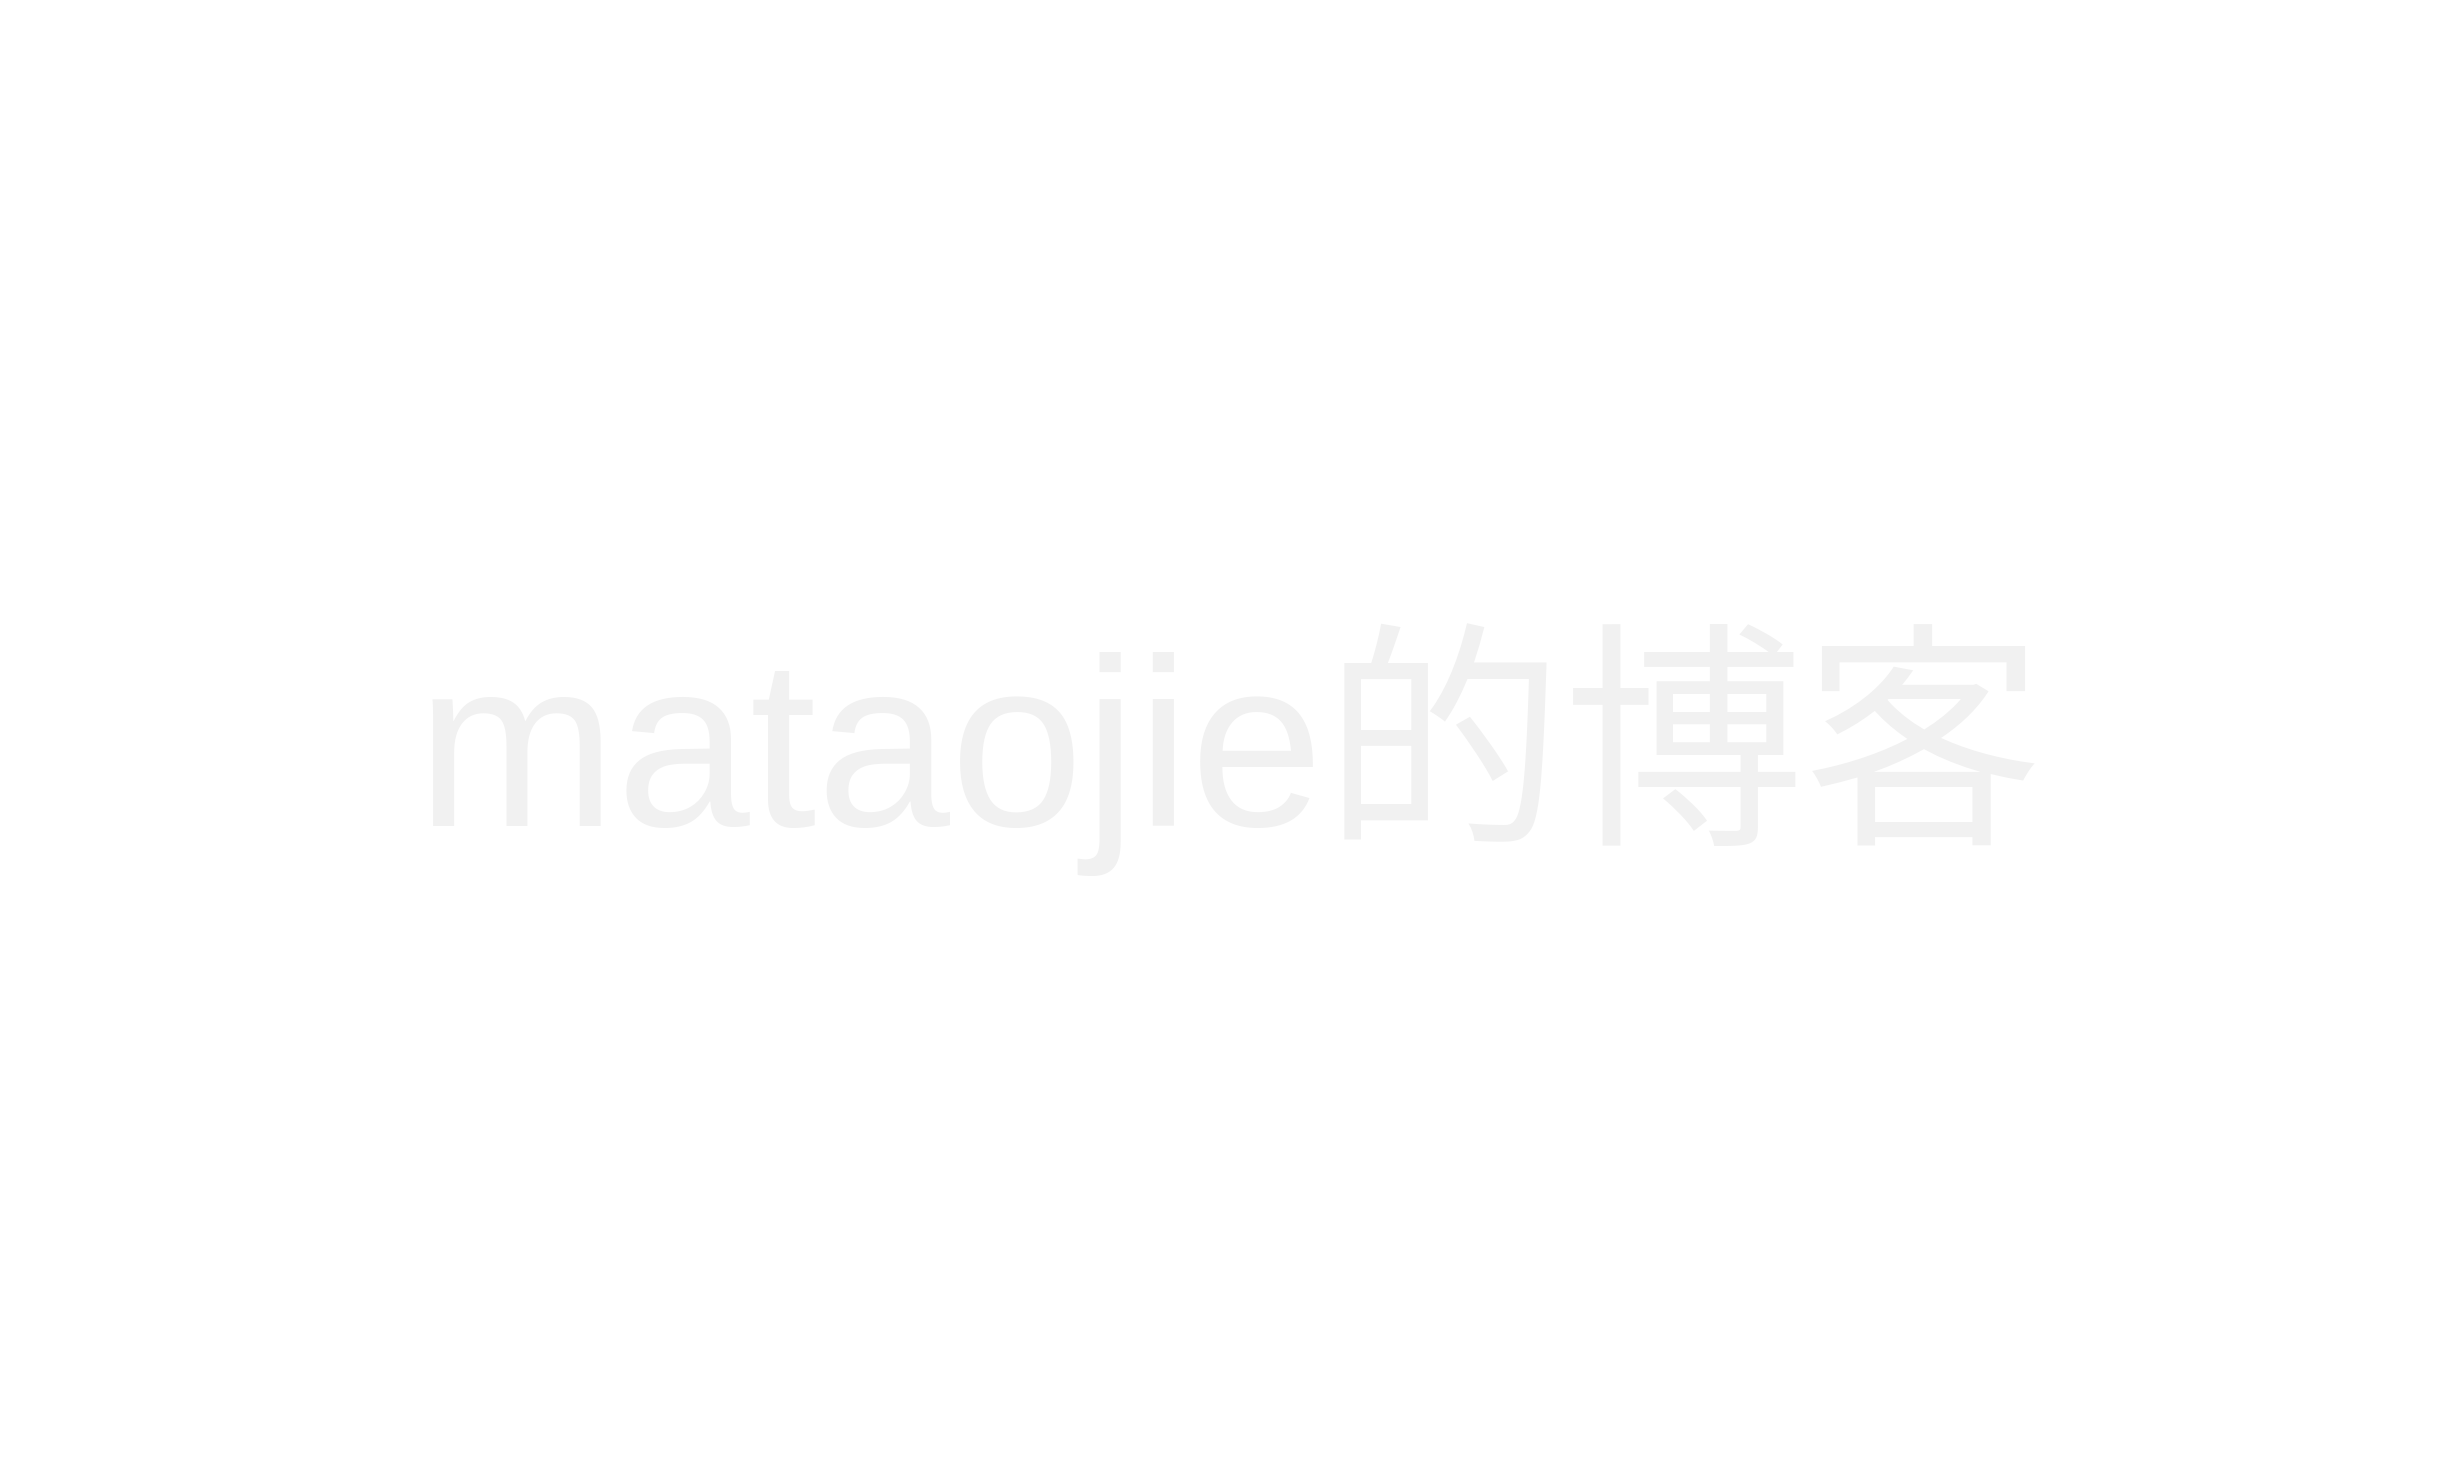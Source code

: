 <mxfile version="15.3.8" type="device"><diagram id="bjWfiTtLHtyCM-rBHYLF" name="第 1 页"><mxGraphModel dx="1867" dy="592" grid="1" gridSize="10" guides="1" tooltips="1" connect="1" arrows="1" fold="1" page="1" pageScale="1" pageWidth="827" pageHeight="1169" math="0" shadow="0"><root><mxCell id="0"/><mxCell id="1" parent="0"/><mxCell id="sWUdrv7Hy6sHHObjxqaX-135" value="&lt;font style=&quot;font-size: 120px&quot;&gt;mataojie的博客&lt;/font&gt;" style="rounded=0;whiteSpace=wrap;html=1;fontSize=17;textOpacity=5;strokeColor=none;" parent="1" vertex="1"><mxGeometry x="-280" y="70" width="1230" height="740" as="geometry"/></mxCell><mxCell id="sWUdrv7Hy6sHHObjxqaX-1" value="&lt;h2 style=&quot;box-sizing: border-box ; font-family: , &amp;#34;consolas&amp;#34; , &amp;#34;liberation mono&amp;#34; , &amp;#34;menlo&amp;#34; , &amp;#34;courier&amp;#34; , monospace ; margin-top: 0px ; margin-bottom: 1em ; overflow: auto ; background: rgba() ; padding: 10px 15px ; color: rgba(, 1) ; line-height: 1.6 ; border-radius: 3px&quot;&gt;&lt;font style=&quot;font-size: 25px&quot;&gt;示例：pwwkew&lt;/font&gt;&lt;/h2&gt;" style="text;html=1;align=center;verticalAlign=middle;resizable=0;points=[];autosize=1;strokeColor=none;fillColor=none;" parent="1" vertex="1"><mxGeometry x="155" y="80" width="220" height="80" as="geometry"/></mxCell><mxCell id="sWUdrv7Hy6sHHObjxqaX-2" value="p" style="rounded=0;whiteSpace=wrap;html=1;fontSize=25;" parent="1" vertex="1"><mxGeometry x="45" y="230" width="80" height="60" as="geometry"/></mxCell><mxCell id="sWUdrv7Hy6sHHObjxqaX-3" value="w" style="rounded=0;whiteSpace=wrap;html=1;fontSize=25;" parent="1" vertex="1"><mxGeometry x="125" y="230" width="80" height="60" as="geometry"/></mxCell><mxCell id="sWUdrv7Hy6sHHObjxqaX-4" value="w" style="rounded=0;whiteSpace=wrap;html=1;fontSize=25;" parent="1" vertex="1"><mxGeometry x="205" y="230" width="80" height="60" as="geometry"/></mxCell><mxCell id="sWUdrv7Hy6sHHObjxqaX-5" value="k" style="rounded=0;whiteSpace=wrap;html=1;fontSize=25;" parent="1" vertex="1"><mxGeometry x="285" y="230" width="80" height="60" as="geometry"/></mxCell><mxCell id="sWUdrv7Hy6sHHObjxqaX-6" value="e" style="rounded=0;whiteSpace=wrap;html=1;fontSize=25;" parent="1" vertex="1"><mxGeometry x="365" y="230" width="85" height="60" as="geometry"/></mxCell><mxCell id="sWUdrv7Hy6sHHObjxqaX-7" value="w" style="rounded=0;whiteSpace=wrap;html=1;fontSize=25;" parent="1" vertex="1"><mxGeometry x="450" y="230" width="90" height="60" as="geometry"/></mxCell><mxCell id="sWUdrv7Hy6sHHObjxqaX-9" value="" style="endArrow=classic;html=1;fontSize=25;entryX=0.182;entryY=1.005;entryDx=0;entryDy=0;exitX=0.578;exitY=0.018;exitDx=0;exitDy=0;exitPerimeter=0;entryPerimeter=0;" parent="1" source="sWUdrv7Hy6sHHObjxqaX-11" target="sWUdrv7Hy6sHHObjxqaX-2" edge="1"><mxGeometry width="50" height="50" relative="1" as="geometry"><mxPoint x="115" y="330" as="sourcePoint"/><mxPoint x="180" y="360" as="targetPoint"/></mxGeometry></mxCell><mxCell id="sWUdrv7Hy6sHHObjxqaX-10" value="" style="endArrow=classic;html=1;fontSize=25;entryX=0.25;entryY=1;entryDx=0;entryDy=0;" parent="1" edge="1"><mxGeometry width="50" height="50" relative="1" as="geometry"><mxPoint x="-0.29" y="330" as="sourcePoint"/><mxPoint x="-0.29" y="290" as="targetPoint"/></mxGeometry></mxCell><mxCell id="sWUdrv7Hy6sHHObjxqaX-11" value="left" style="text;html=1;align=center;verticalAlign=middle;resizable=0;points=[];autosize=1;strokeColor=none;fillColor=none;fontSize=25;" parent="1" vertex="1"><mxGeometry x="30" y="330" width="50" height="40" as="geometry"/></mxCell><mxCell id="sWUdrv7Hy6sHHObjxqaX-14" value="right" style="text;html=1;align=center;verticalAlign=middle;resizable=0;points=[];autosize=1;strokeColor=none;fillColor=none;fontSize=25;" parent="1" vertex="1"><mxGeometry x="-30" y="330" width="60" height="40" as="geometry"/></mxCell><mxCell id="sWUdrv7Hy6sHHObjxqaX-20" value="0" style="text;html=1;strokeColor=none;fillColor=none;align=center;verticalAlign=middle;whiteSpace=wrap;rounded=0;fontSize=25;" parent="1" vertex="1"><mxGeometry x="60" y="200" width="40" height="20" as="geometry"/></mxCell><mxCell id="sWUdrv7Hy6sHHObjxqaX-21" value="1" style="text;html=1;align=center;verticalAlign=middle;resizable=0;points=[];autosize=1;strokeColor=none;fillColor=none;fontSize=25;" parent="1" vertex="1"><mxGeometry x="155" y="190" width="30" height="40" as="geometry"/></mxCell><mxCell id="sWUdrv7Hy6sHHObjxqaX-22" value="2" style="text;html=1;align=center;verticalAlign=middle;resizable=0;points=[];autosize=1;strokeColor=none;fillColor=none;fontSize=25;" parent="1" vertex="1"><mxGeometry x="235" y="190" width="30" height="40" as="geometry"/></mxCell><mxCell id="sWUdrv7Hy6sHHObjxqaX-24" value="3" style="text;html=1;align=center;verticalAlign=middle;resizable=0;points=[];autosize=1;strokeColor=none;fillColor=none;fontSize=25;" parent="1" vertex="1"><mxGeometry x="310" y="190" width="30" height="40" as="geometry"/></mxCell><mxCell id="sWUdrv7Hy6sHHObjxqaX-25" value="4" style="text;html=1;align=center;verticalAlign=middle;resizable=0;points=[];autosize=1;strokeColor=none;fillColor=none;fontSize=25;" parent="1" vertex="1"><mxGeometry x="395" y="190" width="30" height="40" as="geometry"/></mxCell><mxCell id="sWUdrv7Hy6sHHObjxqaX-26" value="5" style="text;html=1;align=center;verticalAlign=middle;resizable=0;points=[];autosize=1;strokeColor=none;fillColor=none;fontSize=25;" parent="1" vertex="1"><mxGeometry x="485" y="190" width="30" height="40" as="geometry"/></mxCell><mxCell id="sWUdrv7Hy6sHHObjxqaX-27" value="len = 6&amp;nbsp; &amp;nbsp; left = 0&amp;nbsp; &amp;nbsp; right = -1&amp;nbsp; &amp;nbsp; max = 0" style="text;html=1;align=center;verticalAlign=middle;resizable=0;points=[];autosize=1;strokeColor=none;fillColor=none;fontSize=25;" parent="1" vertex="1"><mxGeometry x="75" y="140" width="440" height="40" as="geometry"/></mxCell><mxCell id="sWUdrv7Hy6sHHObjxqaX-75" value="&lt;font style=&quot;font-size: 25px&quot;&gt;起始状态&lt;/font&gt;" style="text;html=1;align=center;verticalAlign=middle;resizable=0;points=[];autosize=1;strokeColor=none;fillColor=none;fontSize=17;" parent="1" vertex="1"><mxGeometry x="-120" y="260" width="120" height="30" as="geometry"/></mxCell><mxCell id="sWUdrv7Hy6sHHObjxqaX-76" value="right = -1+1=0" style="text;html=1;align=center;verticalAlign=middle;resizable=0;points=[];autosize=1;strokeColor=none;fillColor=none;fontSize=20;" parent="1" vertex="1"><mxGeometry x="-130" y="385" width="140" height="30" as="geometry"/></mxCell><mxCell id="sWUdrv7Hy6sHHObjxqaX-77" value="p不在哈希表，插入哈希表，并记录p最近出现的位置" style="text;html=1;align=center;verticalAlign=middle;resizable=0;points=[];autosize=1;strokeColor=none;fillColor=none;fontSize=20;" parent="1" vertex="1"><mxGeometry x="5" y="385" width="480" height="30" as="geometry"/></mxCell><mxCell id="sWUdrv7Hy6sHHObjxqaX-78" value="myHash[&quot;p&quot;] = 0" style="text;html=1;align=center;verticalAlign=middle;resizable=0;points=[];autosize=1;strokeColor=none;fillColor=none;fontSize=20;" parent="1" vertex="1"><mxGeometry x="485" y="385" width="160" height="30" as="geometry"/></mxCell><mxCell id="sWUdrv7Hy6sHHObjxqaX-79" value="①" style="text;html=1;align=center;verticalAlign=middle;resizable=0;points=[];autosize=1;strokeColor=none;fillColor=none;fontSize=20;" parent="1" vertex="1"><mxGeometry x="-170" y="385" width="40" height="30" as="geometry"/></mxCell><mxCell id="sWUdrv7Hy6sHHObjxqaX-84" value="right =&amp;nbsp; 0+1=1" style="text;html=1;align=center;verticalAlign=middle;resizable=0;points=[];autosize=1;strokeColor=none;fillColor=none;fontSize=20;" parent="1" vertex="1"><mxGeometry x="-130" y="455" width="140" height="30" as="geometry"/></mxCell><mxCell id="sWUdrv7Hy6sHHObjxqaX-85" value="w不在哈希表，插入哈希表，并记录w最近出现的位置" style="text;html=1;align=center;verticalAlign=middle;resizable=0;points=[];autosize=1;strokeColor=none;fillColor=none;fontSize=20;" parent="1" vertex="1"><mxGeometry x="5" y="455" width="480" height="30" as="geometry"/></mxCell><mxCell id="sWUdrv7Hy6sHHObjxqaX-86" value="myHash[&quot;w&quot;] = 1" style="text;html=1;align=center;verticalAlign=middle;resizable=0;points=[];autosize=1;strokeColor=none;fillColor=none;fontSize=20;" parent="1" vertex="1"><mxGeometry x="485" y="455" width="160" height="30" as="geometry"/></mxCell><mxCell id="sWUdrv7Hy6sHHObjxqaX-87" value="②" style="text;html=1;align=center;verticalAlign=middle;resizable=0;points=[];autosize=1;strokeColor=none;fillColor=none;fontSize=20;" parent="1" vertex="1"><mxGeometry x="-170" y="455" width="40" height="30" as="geometry"/></mxCell><mxCell id="sWUdrv7Hy6sHHObjxqaX-92" value="right =&amp;nbsp; 1+1=2" style="text;html=1;align=center;verticalAlign=middle;resizable=0;points=[];autosize=1;strokeColor=none;fillColor=none;fontSize=20;" parent="1" vertex="1"><mxGeometry x="-130" y="500" width="140" height="30" as="geometry"/></mxCell><mxCell id="sWUdrv7Hy6sHHObjxqaX-93" value="left=2，myHash[&quot;w&quot;] = 2" style="text;html=1;align=center;verticalAlign=middle;resizable=0;points=[];autosize=1;strokeColor=none;fillColor=none;fontSize=20;" parent="1" vertex="1"><mxGeometry x="10" y="540" width="230" height="30" as="geometry"/></mxCell><mxCell id="sWUdrv7Hy6sHHObjxqaX-94" value="③" style="text;html=1;align=center;verticalAlign=middle;resizable=0;points=[];autosize=1;strokeColor=none;fillColor=none;fontSize=20;" parent="1" vertex="1"><mxGeometry x="-170" y="500" width="40" height="30" as="geometry"/></mxCell><mxCell id="sWUdrv7Hy6sHHObjxqaX-98" value="w在哈希表，并且w位置(1)大于left(0)，" style="text;html=1;align=center;verticalAlign=middle;resizable=0;points=[];autosize=1;strokeColor=none;fillColor=none;fontSize=20;" parent="1" vertex="1"><mxGeometry y="500" width="360" height="30" as="geometry"/></mxCell><mxCell id="sWUdrv7Hy6sHHObjxqaX-99" value="left指向w位置的下一个元素" style="text;html=1;align=center;verticalAlign=middle;resizable=0;points=[];autosize=1;strokeColor=none;fillColor=none;fontSize=20;" parent="1" vertex="1"><mxGeometry x="335" y="500" width="260" height="30" as="geometry"/></mxCell><mxCell id="sWUdrv7Hy6sHHObjxqaX-101" value="right =&amp;nbsp; 2+1=3" style="text;html=1;align=center;verticalAlign=middle;resizable=0;points=[];autosize=1;strokeColor=none;fillColor=none;fontSize=20;" parent="1" vertex="1"><mxGeometry x="-130" y="580" width="140" height="30" as="geometry"/></mxCell><mxCell id="sWUdrv7Hy6sHHObjxqaX-102" value="k不在哈希表，插入哈希表，并记录k最近出现的位置" style="text;html=1;align=center;verticalAlign=middle;resizable=0;points=[];autosize=1;strokeColor=none;fillColor=none;fontSize=20;" parent="1" vertex="1"><mxGeometry x="5" y="580" width="480" height="30" as="geometry"/></mxCell><mxCell id="sWUdrv7Hy6sHHObjxqaX-103" value="myHash[&quot;k&quot;] = 3" style="text;html=1;align=center;verticalAlign=middle;resizable=0;points=[];autosize=1;strokeColor=none;fillColor=none;fontSize=20;" parent="1" vertex="1"><mxGeometry x="485" y="580" width="160" height="30" as="geometry"/></mxCell><mxCell id="sWUdrv7Hy6sHHObjxqaX-104" value="④" style="text;html=1;align=center;verticalAlign=middle;resizable=0;points=[];autosize=1;strokeColor=none;fillColor=none;fontSize=20;" parent="1" vertex="1"><mxGeometry x="-170" y="580" width="40" height="30" as="geometry"/></mxCell><mxCell id="sWUdrv7Hy6sHHObjxqaX-105" value="max = 1" style="text;html=1;align=center;verticalAlign=middle;resizable=0;points=[];autosize=1;strokeColor=none;fillColor=none;fontSize=20;" parent="1" vertex="1"><mxGeometry x="645" y="385" width="90" height="30" as="geometry"/></mxCell><mxCell id="sWUdrv7Hy6sHHObjxqaX-106" value="max = 2" style="text;html=1;align=center;verticalAlign=middle;resizable=0;points=[];autosize=1;strokeColor=none;fillColor=none;fontSize=20;" parent="1" vertex="1"><mxGeometry x="645" y="455" width="90" height="30" as="geometry"/></mxCell><mxCell id="sWUdrv7Hy6sHHObjxqaX-107" value="max= 2" style="text;html=1;align=center;verticalAlign=middle;resizable=0;points=[];autosize=1;strokeColor=none;fillColor=none;fontSize=20;" parent="1" vertex="1"><mxGeometry x="650" y="540" width="80" height="30" as="geometry"/></mxCell><mxCell id="sWUdrv7Hy6sHHObjxqaX-120" value="max= 2" style="text;html=1;align=center;verticalAlign=middle;resizable=0;points=[];autosize=1;strokeColor=none;fillColor=none;fontSize=20;" parent="1" vertex="1"><mxGeometry x="650" y="580" width="80" height="30" as="geometry"/></mxCell><mxCell id="sWUdrv7Hy6sHHObjxqaX-121" value="right =&amp;nbsp; 3+1=4" style="text;html=1;align=center;verticalAlign=middle;resizable=0;points=[];autosize=1;strokeColor=none;fillColor=none;fontSize=20;" parent="1" vertex="1"><mxGeometry x="-130" y="630" width="140" height="30" as="geometry"/></mxCell><mxCell id="sWUdrv7Hy6sHHObjxqaX-122" value="e不在哈希表，插入哈希表，并记录e最近出现的位置" style="text;html=1;align=center;verticalAlign=middle;resizable=0;points=[];autosize=1;strokeColor=none;fillColor=none;fontSize=20;" parent="1" vertex="1"><mxGeometry x="5" y="630" width="480" height="30" as="geometry"/></mxCell><mxCell id="sWUdrv7Hy6sHHObjxqaX-123" value="myHash[&quot;e&quot;] = 4" style="text;html=1;align=center;verticalAlign=middle;resizable=0;points=[];autosize=1;strokeColor=none;fillColor=none;fontSize=20;" parent="1" vertex="1"><mxGeometry x="485" y="630" width="160" height="30" as="geometry"/></mxCell><mxCell id="sWUdrv7Hy6sHHObjxqaX-124" value="⑤" style="text;html=1;align=center;verticalAlign=middle;resizable=0;points=[];autosize=1;strokeColor=none;fillColor=none;fontSize=20;" parent="1" vertex="1"><mxGeometry x="-170" y="630" width="40" height="30" as="geometry"/></mxCell><mxCell id="sWUdrv7Hy6sHHObjxqaX-125" value="max= 3" style="text;html=1;align=center;verticalAlign=middle;resizable=0;points=[];autosize=1;strokeColor=none;fillColor=none;fontSize=20;" parent="1" vertex="1"><mxGeometry x="650" y="630" width="80" height="30" as="geometry"/></mxCell><mxCell id="sWUdrv7Hy6sHHObjxqaX-127" value="right =&amp;nbsp; 4+1=5" style="text;html=1;align=center;verticalAlign=middle;resizable=0;points=[];autosize=1;strokeColor=none;fillColor=none;fontSize=20;" parent="1" vertex="1"><mxGeometry x="-130" y="690" width="140" height="30" as="geometry"/></mxCell><mxCell id="sWUdrv7Hy6sHHObjxqaX-128" value="left=3，myHash[&quot;w&quot;] = 5" style="text;html=1;align=center;verticalAlign=middle;resizable=0;points=[];autosize=1;strokeColor=none;fillColor=none;fontSize=20;" parent="1" vertex="1"><mxGeometry x="10" y="730" width="230" height="30" as="geometry"/></mxCell><mxCell id="sWUdrv7Hy6sHHObjxqaX-129" value="⑥" style="text;html=1;align=center;verticalAlign=middle;resizable=0;points=[];autosize=1;strokeColor=none;fillColor=none;fontSize=20;" parent="1" vertex="1"><mxGeometry x="-170" y="690" width="40" height="30" as="geometry"/></mxCell><mxCell id="sWUdrv7Hy6sHHObjxqaX-130" value="w在哈希表，并且w位置(2)等于left(2)，" style="text;html=1;align=center;verticalAlign=middle;resizable=0;points=[];autosize=1;strokeColor=none;fillColor=none;fontSize=20;" parent="1" vertex="1"><mxGeometry x="5" y="690" width="360" height="30" as="geometry"/></mxCell><mxCell id="sWUdrv7Hy6sHHObjxqaX-131" value="left指向w位置的下一个元素" style="text;html=1;align=center;verticalAlign=middle;resizable=0;points=[];autosize=1;strokeColor=none;fillColor=none;fontSize=20;" parent="1" vertex="1"><mxGeometry x="335" y="690" width="260" height="30" as="geometry"/></mxCell><mxCell id="sWUdrv7Hy6sHHObjxqaX-132" value="max= 3" style="text;html=1;align=center;verticalAlign=middle;resizable=0;points=[];autosize=1;strokeColor=none;fillColor=none;fontSize=20;" parent="1" vertex="1"><mxGeometry x="650" y="730" width="80" height="30" as="geometry"/></mxCell><mxCell id="sWUdrv7Hy6sHHObjxqaX-133" value="跳出循环" style="text;html=1;align=center;verticalAlign=middle;resizable=0;points=[];autosize=1;strokeColor=none;fillColor=none;fontSize=17;" parent="1" vertex="1"><mxGeometry x="-150" y="765" width="80" height="30" as="geometry"/></mxCell><mxCell id="nCJkBNJydS7MtWrmXa9q-1" value="&lt;font style=&quot;font-size: 120px&quot;&gt;mataojie的博客&lt;/font&gt;" style="rounded=0;whiteSpace=wrap;html=1;fontSize=17;textOpacity=5;strokeColor=none;" vertex="1" parent="1"><mxGeometry x="-280" y="70" width="1230" height="740" as="geometry"/></mxCell></root></mxGraphModel></diagram></mxfile>